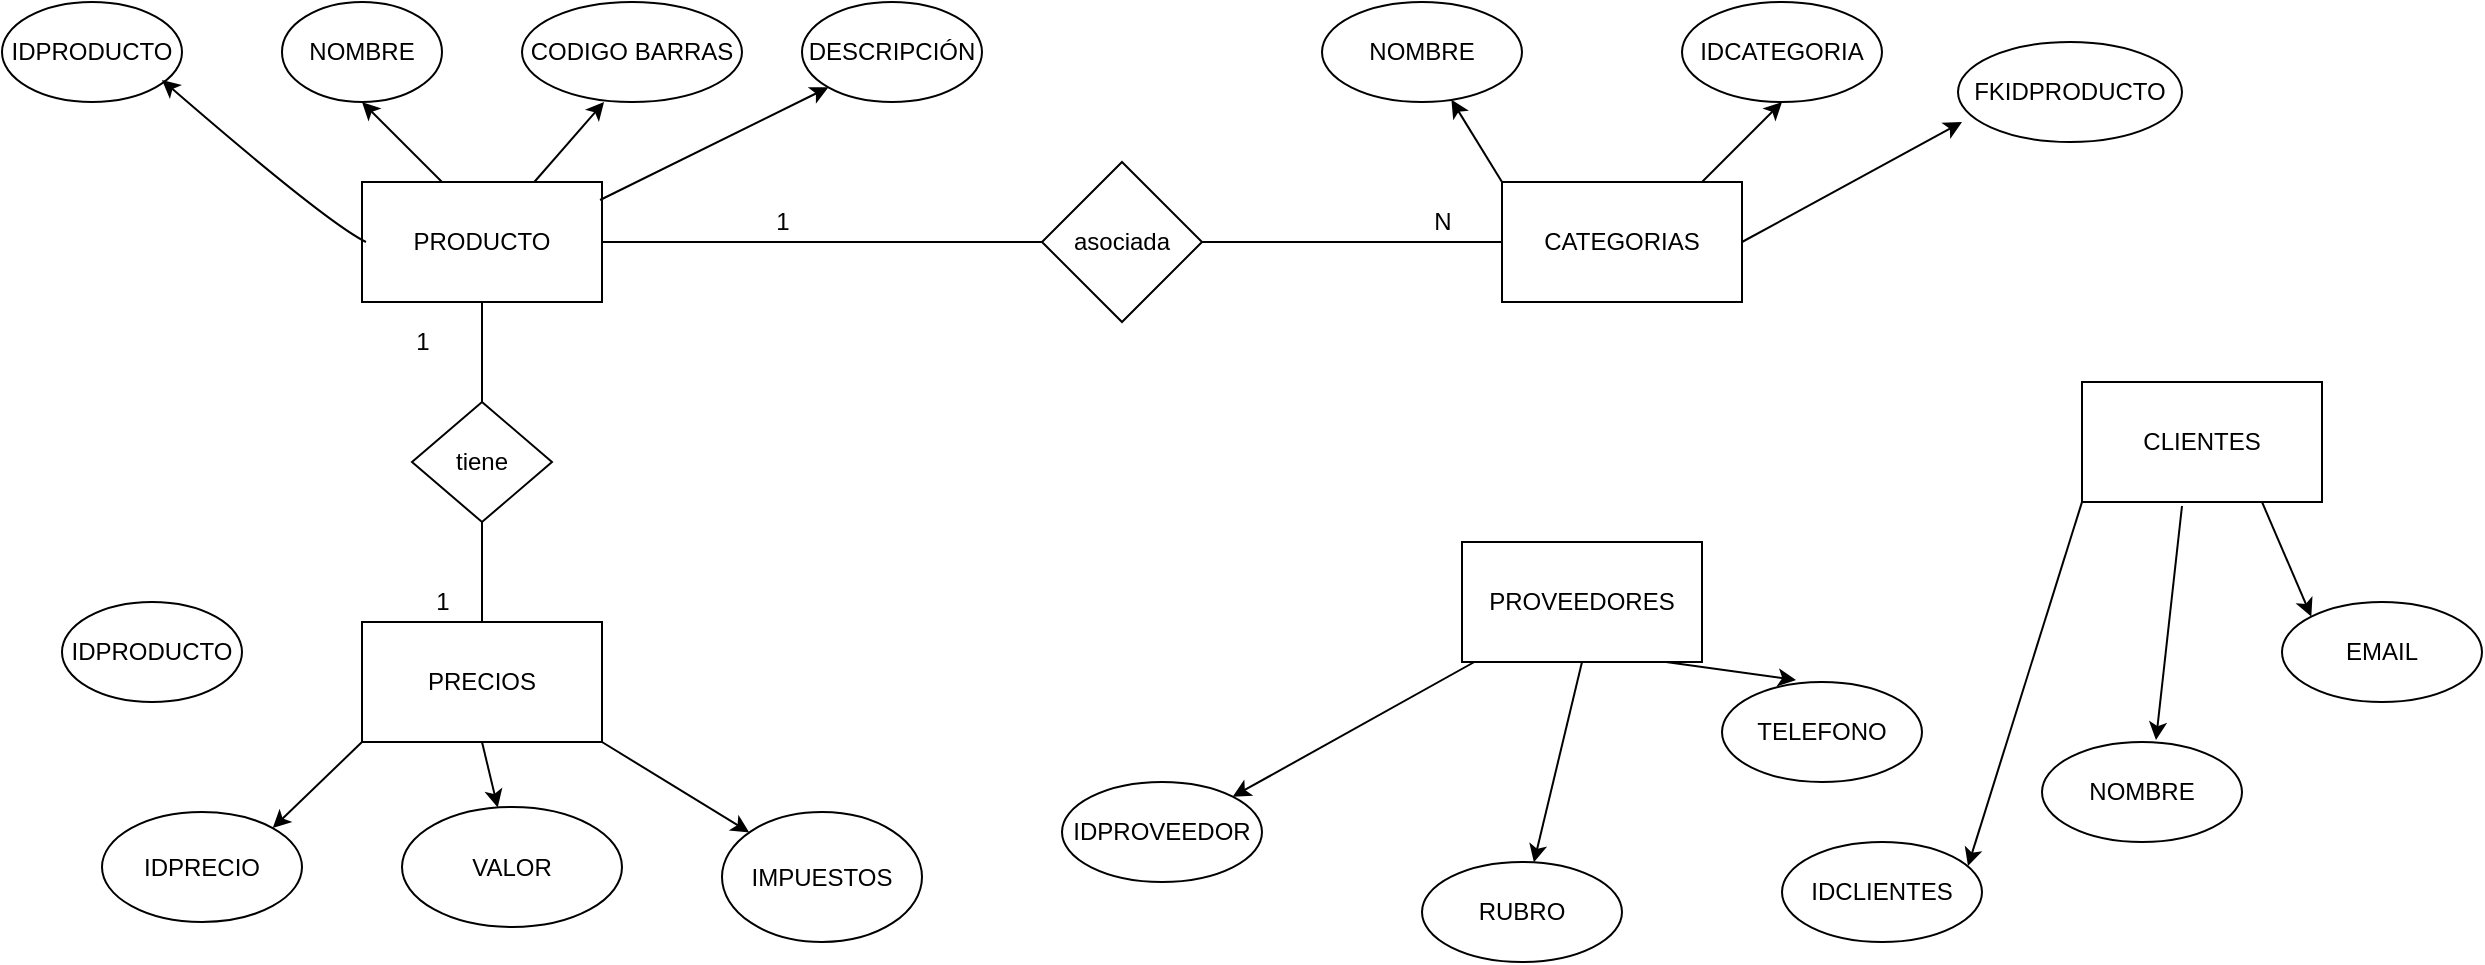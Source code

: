 <mxfile version="14.6.13" type="github">
  <diagram id="GLfLJOn60y17Av3CkUCq" name="Page-1">
    <mxGraphModel dx="868" dy="527" grid="1" gridSize="10" guides="1" tooltips="1" connect="1" arrows="1" fold="1" page="1" pageScale="1" pageWidth="827" pageHeight="1169" math="0" shadow="0">
      <root>
        <mxCell id="0" />
        <mxCell id="1" parent="0" />
        <mxCell id="5SIe7azO5gMH7Vg4QAgc-48" value="" style="endArrow=none;html=1;" edge="1" parent="1" source="5SIe7azO5gMH7Vg4QAgc-43">
          <mxGeometry width="50" height="50" relative="1" as="geometry">
            <mxPoint x="230" y="280" as="sourcePoint" />
            <mxPoint x="280" y="230" as="targetPoint" />
          </mxGeometry>
        </mxCell>
        <mxCell id="5SIe7azO5gMH7Vg4QAgc-38" value="" style="endArrow=none;html=1;exitX=1;exitY=0.5;exitDx=0;exitDy=0;" edge="1" parent="1" source="5SIe7azO5gMH7Vg4QAgc-1">
          <mxGeometry width="50" height="50" relative="1" as="geometry">
            <mxPoint x="740" y="250" as="sourcePoint" />
            <mxPoint x="790" y="200" as="targetPoint" />
          </mxGeometry>
        </mxCell>
        <mxCell id="5SIe7azO5gMH7Vg4QAgc-1" value="PRODUCTO" style="rounded=0;whiteSpace=wrap;html=1;" vertex="1" parent="1">
          <mxGeometry x="220" y="170" width="120" height="60" as="geometry" />
        </mxCell>
        <mxCell id="5SIe7azO5gMH7Vg4QAgc-2" value="IDPRODUCTO" style="ellipse;whiteSpace=wrap;html=1;" vertex="1" parent="1">
          <mxGeometry x="40" y="80" width="90" height="50" as="geometry" />
        </mxCell>
        <mxCell id="5SIe7azO5gMH7Vg4QAgc-3" value="NOMBRE" style="ellipse;whiteSpace=wrap;html=1;" vertex="1" parent="1">
          <mxGeometry x="180" y="80" width="80" height="50" as="geometry" />
        </mxCell>
        <mxCell id="5SIe7azO5gMH7Vg4QAgc-4" value="CODIGO BARRAS" style="ellipse;whiteSpace=wrap;html=1;" vertex="1" parent="1">
          <mxGeometry x="300" y="80" width="110" height="50" as="geometry" />
        </mxCell>
        <mxCell id="5SIe7azO5gMH7Vg4QAgc-5" value="DESCRIPCIÓN" style="ellipse;whiteSpace=wrap;html=1;" vertex="1" parent="1">
          <mxGeometry x="440" y="80" width="90" height="50" as="geometry" />
        </mxCell>
        <mxCell id="5SIe7azO5gMH7Vg4QAgc-6" value="" style="curved=1;endArrow=classic;html=1;exitX=0;exitY=0.5;exitDx=0;exitDy=0;" edge="1" parent="1">
          <mxGeometry width="50" height="50" relative="1" as="geometry">
            <mxPoint x="221.98" y="200" as="sourcePoint" />
            <mxPoint x="120" y="119" as="targetPoint" />
            <Array as="points">
              <mxPoint x="201.98" y="190" />
            </Array>
          </mxGeometry>
        </mxCell>
        <mxCell id="5SIe7azO5gMH7Vg4QAgc-7" value="" style="curved=1;endArrow=classic;html=1;entryX=0.978;entryY=0.78;entryDx=0;entryDy=0;entryPerimeter=0;" edge="1" parent="1">
          <mxGeometry width="50" height="50" relative="1" as="geometry">
            <mxPoint x="260" y="170" as="sourcePoint" />
            <mxPoint x="220" y="130" as="targetPoint" />
            <Array as="points" />
          </mxGeometry>
        </mxCell>
        <mxCell id="5SIe7azO5gMH7Vg4QAgc-9" value="" style="curved=1;endArrow=classic;html=1;entryX=0.373;entryY=1;entryDx=0;entryDy=0;entryPerimeter=0;" edge="1" parent="1" source="5SIe7azO5gMH7Vg4QAgc-1" target="5SIe7azO5gMH7Vg4QAgc-4">
          <mxGeometry width="50" height="50" relative="1" as="geometry">
            <mxPoint x="320" y="150" as="sourcePoint" />
            <mxPoint x="240" y="150" as="targetPoint" />
            <Array as="points" />
          </mxGeometry>
        </mxCell>
        <mxCell id="5SIe7azO5gMH7Vg4QAgc-10" value="" style="curved=1;endArrow=classic;html=1;entryX=0;entryY=1;entryDx=0;entryDy=0;exitX=0.992;exitY=0.15;exitDx=0;exitDy=0;exitPerimeter=0;" edge="1" parent="1" source="5SIe7azO5gMH7Vg4QAgc-1" target="5SIe7azO5gMH7Vg4QAgc-5">
          <mxGeometry width="50" height="50" relative="1" as="geometry">
            <mxPoint x="316.156" y="180" as="sourcePoint" />
            <mxPoint x="351.03" y="140" as="targetPoint" />
            <Array as="points" />
          </mxGeometry>
        </mxCell>
        <mxCell id="5SIe7azO5gMH7Vg4QAgc-11" value="PROVEEDORES" style="rounded=0;whiteSpace=wrap;html=1;" vertex="1" parent="1">
          <mxGeometry x="770" y="350" width="120" height="60" as="geometry" />
        </mxCell>
        <mxCell id="5SIe7azO5gMH7Vg4QAgc-12" value="IDPROVEEDOR" style="ellipse;whiteSpace=wrap;html=1;" vertex="1" parent="1">
          <mxGeometry x="570" y="470" width="100" height="50" as="geometry" />
        </mxCell>
        <mxCell id="5SIe7azO5gMH7Vg4QAgc-13" value="RUBRO" style="ellipse;whiteSpace=wrap;html=1;" vertex="1" parent="1">
          <mxGeometry x="750" y="510" width="100" height="50" as="geometry" />
        </mxCell>
        <mxCell id="5SIe7azO5gMH7Vg4QAgc-14" value="TELEFONO" style="ellipse;whiteSpace=wrap;html=1;" vertex="1" parent="1">
          <mxGeometry x="900" y="420" width="100" height="50" as="geometry" />
        </mxCell>
        <mxCell id="5SIe7azO5gMH7Vg4QAgc-15" value="" style="endArrow=classic;html=1;entryX=1;entryY=0;entryDx=0;entryDy=0;" edge="1" parent="1" source="5SIe7azO5gMH7Vg4QAgc-11" target="5SIe7azO5gMH7Vg4QAgc-12">
          <mxGeometry width="50" height="50" relative="1" as="geometry">
            <mxPoint x="220" y="340" as="sourcePoint" />
            <mxPoint x="270" y="290" as="targetPoint" />
          </mxGeometry>
        </mxCell>
        <mxCell id="5SIe7azO5gMH7Vg4QAgc-16" value="" style="endArrow=classic;html=1;exitX=0.5;exitY=1;exitDx=0;exitDy=0;" edge="1" parent="1" source="5SIe7azO5gMH7Vg4QAgc-11" target="5SIe7azO5gMH7Vg4QAgc-13">
          <mxGeometry width="50" height="50" relative="1" as="geometry">
            <mxPoint x="240" y="350" as="sourcePoint" />
            <mxPoint x="290" y="300" as="targetPoint" />
          </mxGeometry>
        </mxCell>
        <mxCell id="5SIe7azO5gMH7Vg4QAgc-17" value="" style="endArrow=classic;html=1;exitX=0.85;exitY=1;exitDx=0;exitDy=0;exitPerimeter=0;entryX=0.37;entryY=-0.02;entryDx=0;entryDy=0;entryPerimeter=0;" edge="1" parent="1" source="5SIe7azO5gMH7Vg4QAgc-11" target="5SIe7azO5gMH7Vg4QAgc-14">
          <mxGeometry width="50" height="50" relative="1" as="geometry">
            <mxPoint x="240" y="350" as="sourcePoint" />
            <mxPoint x="290" y="300" as="targetPoint" />
          </mxGeometry>
        </mxCell>
        <mxCell id="5SIe7azO5gMH7Vg4QAgc-18" value="CLIENTES" style="rounded=0;whiteSpace=wrap;html=1;" vertex="1" parent="1">
          <mxGeometry x="1080" y="270" width="120" height="60" as="geometry" />
        </mxCell>
        <mxCell id="5SIe7azO5gMH7Vg4QAgc-22" value="IDCLIENTES" style="ellipse;whiteSpace=wrap;html=1;" vertex="1" parent="1">
          <mxGeometry x="930" y="500" width="100" height="50" as="geometry" />
        </mxCell>
        <mxCell id="5SIe7azO5gMH7Vg4QAgc-23" value="NOMBRE" style="ellipse;whiteSpace=wrap;html=1;" vertex="1" parent="1">
          <mxGeometry x="1060" y="450" width="100" height="50" as="geometry" />
        </mxCell>
        <mxCell id="5SIe7azO5gMH7Vg4QAgc-24" value="EMAIL" style="ellipse;whiteSpace=wrap;html=1;" vertex="1" parent="1">
          <mxGeometry x="1180" y="380" width="100" height="50" as="geometry" />
        </mxCell>
        <mxCell id="5SIe7azO5gMH7Vg4QAgc-25" value="" style="endArrow=classic;html=1;entryX=0.93;entryY=0.24;entryDx=0;entryDy=0;entryPerimeter=0;exitX=0;exitY=1;exitDx=0;exitDy=0;" edge="1" parent="1" source="5SIe7azO5gMH7Vg4QAgc-18" target="5SIe7azO5gMH7Vg4QAgc-22">
          <mxGeometry width="50" height="50" relative="1" as="geometry">
            <mxPoint x="240" y="570" as="sourcePoint" />
            <mxPoint x="290" y="520" as="targetPoint" />
          </mxGeometry>
        </mxCell>
        <mxCell id="5SIe7azO5gMH7Vg4QAgc-26" value="" style="endArrow=classic;html=1;entryX=0.57;entryY=-0.02;entryDx=0;entryDy=0;entryPerimeter=0;" edge="1" parent="1" target="5SIe7azO5gMH7Vg4QAgc-23">
          <mxGeometry width="50" height="50" relative="1" as="geometry">
            <mxPoint x="1130" y="332" as="sourcePoint" />
            <mxPoint x="290" y="520" as="targetPoint" />
          </mxGeometry>
        </mxCell>
        <mxCell id="5SIe7azO5gMH7Vg4QAgc-27" value="" style="endArrow=classic;html=1;entryX=0;entryY=0;entryDx=0;entryDy=0;exitX=0.75;exitY=1;exitDx=0;exitDy=0;" edge="1" parent="1" source="5SIe7azO5gMH7Vg4QAgc-18" target="5SIe7azO5gMH7Vg4QAgc-24">
          <mxGeometry width="50" height="50" relative="1" as="geometry">
            <mxPoint x="240" y="570" as="sourcePoint" />
            <mxPoint x="290" y="520" as="targetPoint" />
          </mxGeometry>
        </mxCell>
        <mxCell id="5SIe7azO5gMH7Vg4QAgc-28" value="CATEGORIAS" style="rounded=0;whiteSpace=wrap;html=1;" vertex="1" parent="1">
          <mxGeometry x="790" y="170" width="120" height="60" as="geometry" />
        </mxCell>
        <mxCell id="5SIe7azO5gMH7Vg4QAgc-31" value="NOMBRE" style="ellipse;whiteSpace=wrap;html=1;" vertex="1" parent="1">
          <mxGeometry x="700" y="80" width="100" height="50" as="geometry" />
        </mxCell>
        <mxCell id="5SIe7azO5gMH7Vg4QAgc-33" value="IDCATEGORIA" style="ellipse;whiteSpace=wrap;html=1;" vertex="1" parent="1">
          <mxGeometry x="880" y="80" width="100" height="50" as="geometry" />
        </mxCell>
        <mxCell id="5SIe7azO5gMH7Vg4QAgc-34" value="" style="endArrow=classic;html=1;" edge="1" parent="1" target="5SIe7azO5gMH7Vg4QAgc-31">
          <mxGeometry width="50" height="50" relative="1" as="geometry">
            <mxPoint x="790" y="170" as="sourcePoint" />
            <mxPoint x="840" y="120" as="targetPoint" />
          </mxGeometry>
        </mxCell>
        <mxCell id="5SIe7azO5gMH7Vg4QAgc-35" value="" style="endArrow=classic;html=1;" edge="1" parent="1">
          <mxGeometry width="50" height="50" relative="1" as="geometry">
            <mxPoint x="890" y="170" as="sourcePoint" />
            <mxPoint x="930" y="130" as="targetPoint" />
          </mxGeometry>
        </mxCell>
        <mxCell id="5SIe7azO5gMH7Vg4QAgc-37" value="asociada" style="rhombus;whiteSpace=wrap;html=1;" vertex="1" parent="1">
          <mxGeometry x="560" y="160" width="80" height="80" as="geometry" />
        </mxCell>
        <mxCell id="5SIe7azO5gMH7Vg4QAgc-39" value="1" style="text;html=1;align=center;verticalAlign=middle;resizable=0;points=[];autosize=1;strokeColor=none;" vertex="1" parent="1">
          <mxGeometry x="420" y="180" width="20" height="20" as="geometry" />
        </mxCell>
        <mxCell id="5SIe7azO5gMH7Vg4QAgc-40" value="N" style="text;html=1;align=center;verticalAlign=middle;resizable=0;points=[];autosize=1;strokeColor=none;" vertex="1" parent="1">
          <mxGeometry x="750" y="180" width="20" height="20" as="geometry" />
        </mxCell>
        <mxCell id="5SIe7azO5gMH7Vg4QAgc-41" value="FKIDPRODUCTO" style="ellipse;whiteSpace=wrap;html=1;" vertex="1" parent="1">
          <mxGeometry x="1018" y="100" width="112" height="50" as="geometry" />
        </mxCell>
        <mxCell id="5SIe7azO5gMH7Vg4QAgc-42" value="" style="endArrow=classic;html=1;" edge="1" parent="1">
          <mxGeometry width="50" height="50" relative="1" as="geometry">
            <mxPoint x="910" y="200" as="sourcePoint" />
            <mxPoint x="1020" y="140" as="targetPoint" />
          </mxGeometry>
        </mxCell>
        <mxCell id="5SIe7azO5gMH7Vg4QAgc-43" value="PRECIOS" style="rounded=0;whiteSpace=wrap;html=1;" vertex="1" parent="1">
          <mxGeometry x="220" y="390" width="120" height="60" as="geometry" />
        </mxCell>
        <mxCell id="5SIe7azO5gMH7Vg4QAgc-44" value="IMPUESTOS" style="ellipse;whiteSpace=wrap;html=1;" vertex="1" parent="1">
          <mxGeometry x="400" y="485" width="100" height="65" as="geometry" />
        </mxCell>
        <mxCell id="5SIe7azO5gMH7Vg4QAgc-45" value="VALOR" style="ellipse;whiteSpace=wrap;html=1;" vertex="1" parent="1">
          <mxGeometry x="240" y="482.5" width="110" height="60" as="geometry" />
        </mxCell>
        <mxCell id="5SIe7azO5gMH7Vg4QAgc-46" value="IDPRECIO" style="ellipse;whiteSpace=wrap;html=1;" vertex="1" parent="1">
          <mxGeometry x="90" y="485" width="100" height="55" as="geometry" />
        </mxCell>
        <mxCell id="5SIe7azO5gMH7Vg4QAgc-47" value="tiene" style="rhombus;whiteSpace=wrap;html=1;" vertex="1" parent="1">
          <mxGeometry x="245" y="280" width="70" height="60" as="geometry" />
        </mxCell>
        <mxCell id="5SIe7azO5gMH7Vg4QAgc-49" value="1" style="text;html=1;align=center;verticalAlign=middle;resizable=0;points=[];autosize=1;strokeColor=none;" vertex="1" parent="1">
          <mxGeometry x="240" y="240" width="20" height="20" as="geometry" />
        </mxCell>
        <mxCell id="5SIe7azO5gMH7Vg4QAgc-50" value="1" style="text;html=1;align=center;verticalAlign=middle;resizable=0;points=[];autosize=1;strokeColor=none;" vertex="1" parent="1">
          <mxGeometry x="250" y="370" width="20" height="20" as="geometry" />
        </mxCell>
        <mxCell id="5SIe7azO5gMH7Vg4QAgc-51" value="" style="endArrow=classic;html=1;entryX=1;entryY=0;entryDx=0;entryDy=0;" edge="1" parent="1" target="5SIe7azO5gMH7Vg4QAgc-46">
          <mxGeometry width="50" height="50" relative="1" as="geometry">
            <mxPoint x="220" y="450" as="sourcePoint" />
            <mxPoint x="270" y="400" as="targetPoint" />
          </mxGeometry>
        </mxCell>
        <mxCell id="5SIe7azO5gMH7Vg4QAgc-52" value="" style="endArrow=classic;html=1;" edge="1" parent="1" target="5SIe7azO5gMH7Vg4QAgc-45">
          <mxGeometry width="50" height="50" relative="1" as="geometry">
            <mxPoint x="280" y="450" as="sourcePoint" />
            <mxPoint x="330" y="400" as="targetPoint" />
          </mxGeometry>
        </mxCell>
        <mxCell id="5SIe7azO5gMH7Vg4QAgc-53" value="" style="endArrow=classic;html=1;" edge="1" parent="1" target="5SIe7azO5gMH7Vg4QAgc-44">
          <mxGeometry width="50" height="50" relative="1" as="geometry">
            <mxPoint x="340" y="450" as="sourcePoint" />
            <mxPoint x="390" y="400" as="targetPoint" />
          </mxGeometry>
        </mxCell>
        <mxCell id="5SIe7azO5gMH7Vg4QAgc-54" value="IDPRODUCTO" style="ellipse;whiteSpace=wrap;html=1;" vertex="1" parent="1">
          <mxGeometry x="70" y="380" width="90" height="50" as="geometry" />
        </mxCell>
      </root>
    </mxGraphModel>
  </diagram>
</mxfile>
